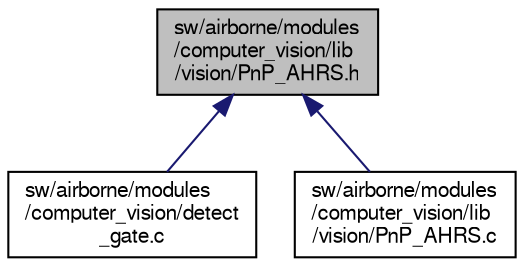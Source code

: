 digraph "sw/airborne/modules/computer_vision/lib/vision/PnP_AHRS.h"
{
  edge [fontname="FreeSans",fontsize="10",labelfontname="FreeSans",labelfontsize="10"];
  node [fontname="FreeSans",fontsize="10",shape=record];
  Node1 [label="sw/airborne/modules\l/computer_vision/lib\l/vision/PnP_AHRS.h",height=0.2,width=0.4,color="black", fillcolor="grey75", style="filled", fontcolor="black"];
  Node1 -> Node2 [dir="back",color="midnightblue",fontsize="10",style="solid",fontname="FreeSans"];
  Node2 [label="sw/airborne/modules\l/computer_vision/detect\l_gate.c",height=0.2,width=0.4,color="black", fillcolor="white", style="filled",URL="$detect__gate_8c.html"];
  Node1 -> Node3 [dir="back",color="midnightblue",fontsize="10",style="solid",fontname="FreeSans"];
  Node3 [label="sw/airborne/modules\l/computer_vision/lib\l/vision/PnP_AHRS.c",height=0.2,width=0.4,color="black", fillcolor="white", style="filled",URL="$PnP__AHRS_8c.html",tooltip="Functions for solving a perspective-n-point problem, using the AHRS to get the relevant angles..."];
}
